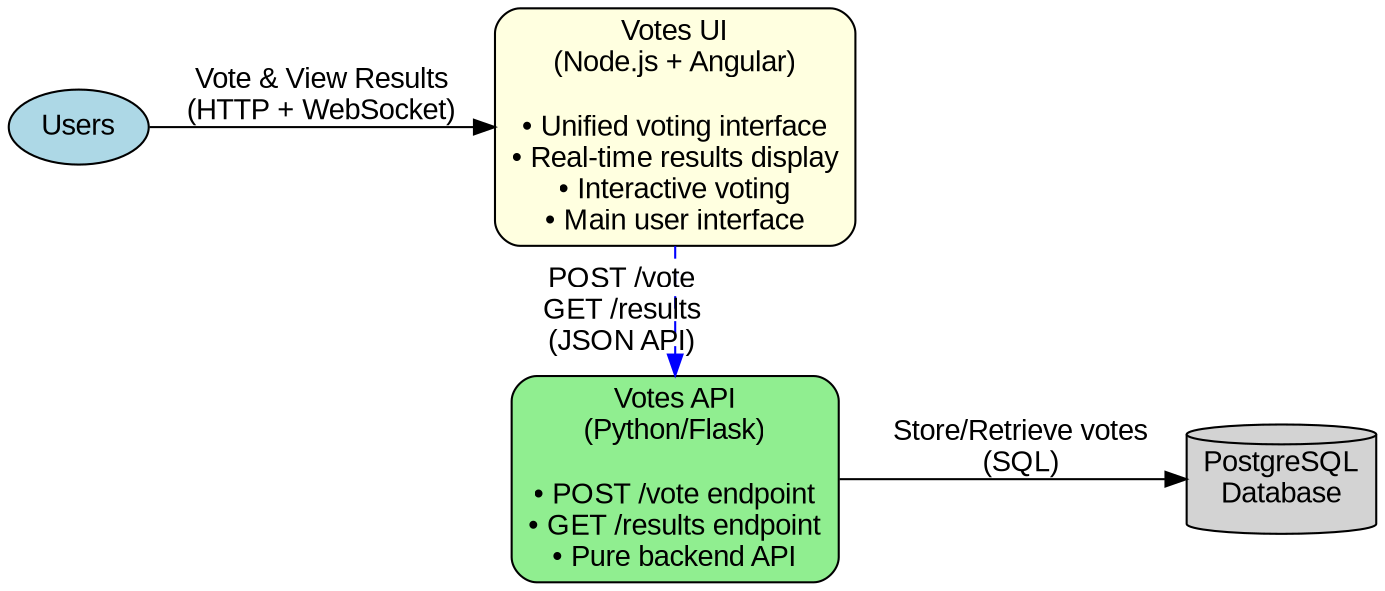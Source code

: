 digraph AppArchitecture {
    rankdir=LR;
    node [fontname="Arial"];
    edge [fontname="Arial"];

    // User interactions
    user [label="Users" shape=ellipse style=filled fillcolor=lightblue];

    // Applications
    votesAPI [label="Votes API\n(Python/Flask)\n\n• POST /vote endpoint\n• GET /results endpoint\n• Pure backend API"
               shape=rect style="rounded,filled" fillcolor=lightgreen];

    votesUI [label="Votes UI\n(Node.js + Angular)\n\n• Unified voting interface\n• Real-time results display\n• Interactive voting\n• Main user interface"
             shape=rect style="rounded,filled" fillcolor=lightyellow];

    // Database
    db [label="PostgreSQL\nDatabase" shape=cylinder style=filled fillcolor=lightgray];

    // Connections with labels
    user -> votesUI [label="Vote & View Results\n(HTTP + WebSocket)"];
    votesUI -> votesAPI [label="POST /vote\nGET /results\n(JSON API)" style=dashed color=blue];
    votesAPI -> db [label="Store/Retrieve votes\n(SQL)"];


    // Layout hints
    {rank=same; votesAPI; votesUI;}
}
